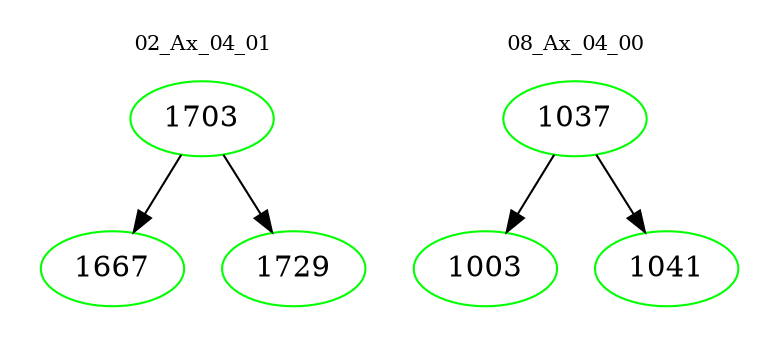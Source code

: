 digraph{
subgraph cluster_0 {
color = white
label = "02_Ax_04_01";
fontsize=10;
T0_1703 [label="1703", color="green"]
T0_1703 -> T0_1667 [color="black"]
T0_1667 [label="1667", color="green"]
T0_1703 -> T0_1729 [color="black"]
T0_1729 [label="1729", color="green"]
}
subgraph cluster_1 {
color = white
label = "08_Ax_04_00";
fontsize=10;
T1_1037 [label="1037", color="green"]
T1_1037 -> T1_1003 [color="black"]
T1_1003 [label="1003", color="green"]
T1_1037 -> T1_1041 [color="black"]
T1_1041 [label="1041", color="green"]
}
}
